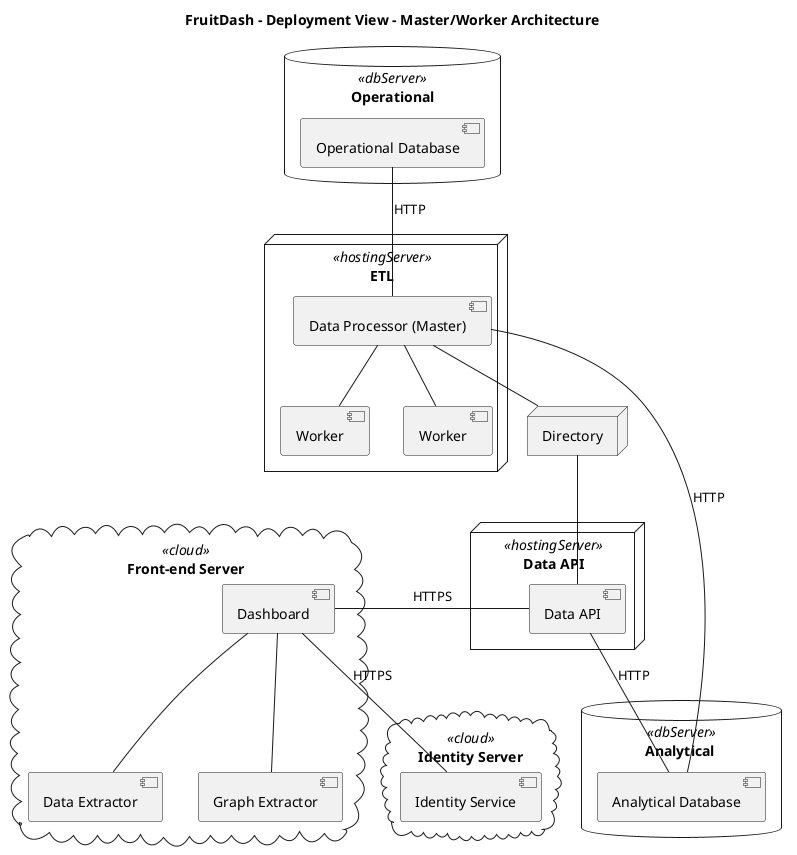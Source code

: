 @startuml
title FruitDash - Deployment View - Master/Worker Architecture

cloud "Front-end Server" as appcloud <<cloud>> {
 [Dashboard] as DASH
 [Data Extractor] as DE
 [Graph Extractor] as GE
}
cloud "Identity Server" as identitycloud <<cloud>> {
 [Identity Service] as IS
}

database "Analytical " as analyticaldb <<dbServer>>  {
 [Analytical Database] as ADB
}
database "Operational" as operationaldb <<dbServer>> {
 [Operational Database] as ODB
}

node "ETL" as transformer <<hostingServer>> {
    [Data Processor (Master)] as T
    [Worker] as W1
    [Worker] as W2
}
node "Data API" as dataapi <<hostingServer>> {
    [Data API] as API
}

node "Directory" as DIR

' Identity
' API -- IS: HTTPS
DASH -- IS: HTTPS

' Dashboard interactions
DASH -- DE
DASH -- GE
DASH - API: HTTPS
' DASH - ADB: HTTPS

' Data Transformer
T -- W1
T -- W2

ODB -- T: HTTP
T -- ADB: HTTP

' directory component for dependencies
T -- DIR
DIR -- API

' Data sourcing
API -- ADB: HTTP


@enduml